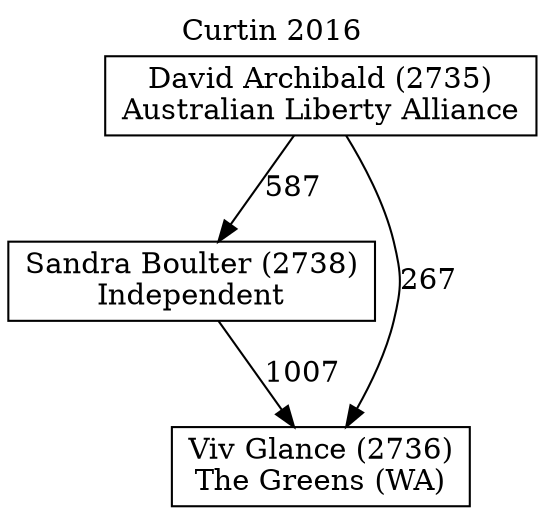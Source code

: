 // House preference flow
digraph "Viv Glance (2736)_Curtin_2016" {
	graph [label="Curtin 2016" labelloc=t mclimit=10]
	node [shape=box]
	"David Archibald (2735)" [label="David Archibald (2735)
Australian Liberty Alliance"]
	"Sandra Boulter (2738)" [label="Sandra Boulter (2738)
Independent"]
	"Viv Glance (2736)" [label="Viv Glance (2736)
The Greens (WA)"]
	"David Archibald (2735)" -> "Sandra Boulter (2738)" [label=587]
	"Sandra Boulter (2738)" -> "Viv Glance (2736)" [label=1007]
	"David Archibald (2735)" -> "Viv Glance (2736)" [label=267]
}
